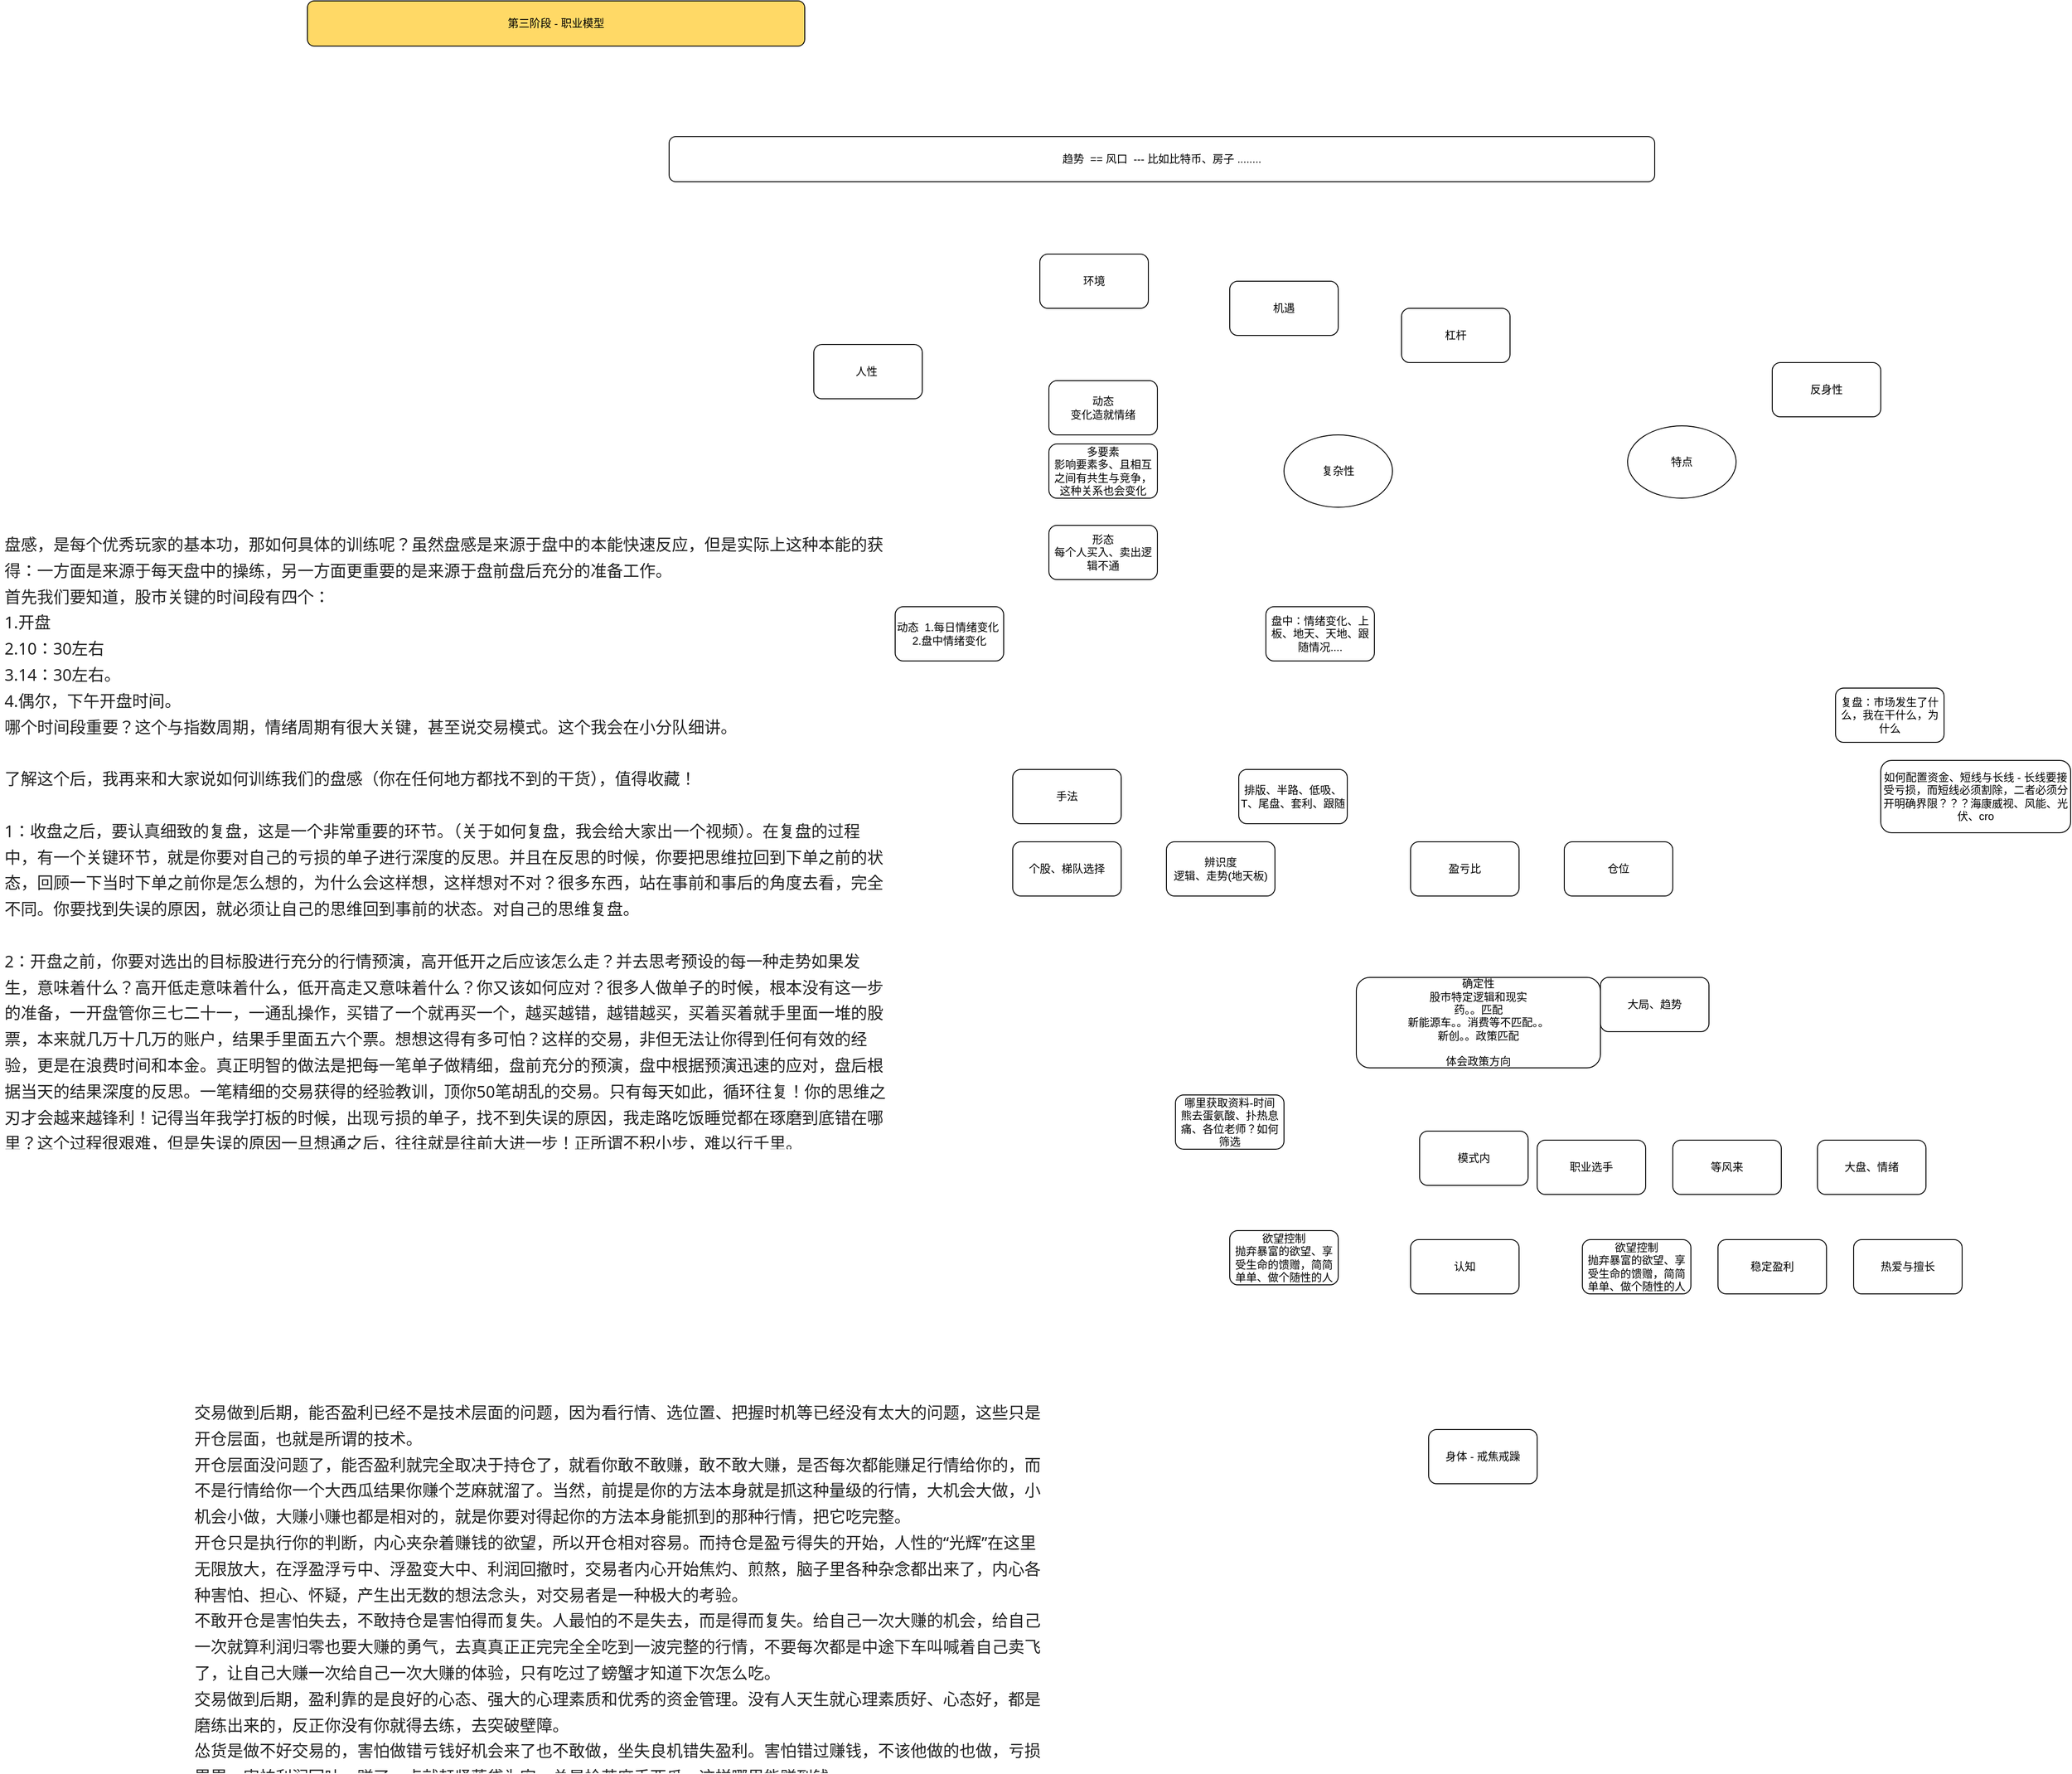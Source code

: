 <mxfile version="20.6.0" type="github">
  <diagram id="RXXUCTKQwMakJlzo57wv" name="第 1 页">
    <mxGraphModel dx="403022" dy="301455" grid="1" gridSize="10" guides="1" tooltips="1" connect="1" arrows="1" fold="1" page="1" pageScale="1" pageWidth="400000" pageHeight="300000" math="0" shadow="0">
      <root>
        <mxCell id="0" />
        <mxCell id="1" parent="0" />
        <mxCell id="KNFEzPkfdMRavhzlrTzj-1" value="复杂性" style="ellipse;whiteSpace=wrap;html=1;" vertex="1" parent="1">
          <mxGeometry x="810" y="300" width="120" height="80" as="geometry" />
        </mxCell>
        <mxCell id="KNFEzPkfdMRavhzlrTzj-2" value="人性&amp;nbsp;" style="rounded=1;whiteSpace=wrap;html=1;" vertex="1" parent="1">
          <mxGeometry x="290" y="200" width="120" height="60" as="geometry" />
        </mxCell>
        <mxCell id="KNFEzPkfdMRavhzlrTzj-3" value="多要素&lt;br&gt;影响要素多、且相互之间有共生与竞争，这种关系也会变化" style="rounded=1;whiteSpace=wrap;html=1;" vertex="1" parent="1">
          <mxGeometry x="550" y="310" width="120" height="60" as="geometry" />
        </mxCell>
        <mxCell id="KNFEzPkfdMRavhzlrTzj-4" value="形态&lt;br&gt;每个人买入、卖出逻辑不通" style="rounded=1;whiteSpace=wrap;html=1;" vertex="1" parent="1">
          <mxGeometry x="550" y="400" width="120" height="60" as="geometry" />
        </mxCell>
        <mxCell id="KNFEzPkfdMRavhzlrTzj-5" value="特点" style="ellipse;whiteSpace=wrap;html=1;" vertex="1" parent="1">
          <mxGeometry x="1190" y="290" width="120" height="80" as="geometry" />
        </mxCell>
        <mxCell id="KNFEzPkfdMRavhzlrTzj-6" value="反身性" style="rounded=1;whiteSpace=wrap;html=1;" vertex="1" parent="1">
          <mxGeometry x="1350" y="220" width="120" height="60" as="geometry" />
        </mxCell>
        <mxCell id="KNFEzPkfdMRavhzlrTzj-7" value="动态&lt;br&gt;变化造就情绪" style="rounded=1;whiteSpace=wrap;html=1;" vertex="1" parent="1">
          <mxGeometry x="550" y="240" width="120" height="60" as="geometry" />
        </mxCell>
        <mxCell id="KNFEzPkfdMRavhzlrTzj-8" value="环境" style="rounded=1;whiteSpace=wrap;html=1;" vertex="1" parent="1">
          <mxGeometry x="540" y="100" width="120" height="60" as="geometry" />
        </mxCell>
        <mxCell id="KNFEzPkfdMRavhzlrTzj-9" value="大局、趋势" style="rounded=1;whiteSpace=wrap;html=1;" vertex="1" parent="1">
          <mxGeometry x="1160" y="900" width="120" height="60" as="geometry" />
        </mxCell>
        <mxCell id="KNFEzPkfdMRavhzlrTzj-10" value="模式内" style="rounded=1;whiteSpace=wrap;html=1;" vertex="1" parent="1">
          <mxGeometry x="960" y="1070" width="120" height="60" as="geometry" />
        </mxCell>
        <mxCell id="KNFEzPkfdMRavhzlrTzj-11" value="确定性&lt;br&gt;&lt;div&gt;股市特定逻辑和现实&lt;/div&gt;&lt;div&gt;药。。匹配&lt;/div&gt;&lt;div&gt;新能源车。。消费等不匹配。。&lt;/div&gt;&lt;div&gt;新创。。政策匹配&lt;/div&gt;&lt;div&gt;&lt;br&gt;&lt;/div&gt;&lt;div&gt;体会政策方向&lt;/div&gt;" style="rounded=1;whiteSpace=wrap;html=1;" vertex="1" parent="1">
          <mxGeometry x="890" y="900" width="270" height="100" as="geometry" />
        </mxCell>
        <mxCell id="KNFEzPkfdMRavhzlrTzj-12" value="仓位" style="rounded=1;whiteSpace=wrap;html=1;" vertex="1" parent="1">
          <mxGeometry x="1120" y="750" width="120" height="60" as="geometry" />
        </mxCell>
        <mxCell id="KNFEzPkfdMRavhzlrTzj-14" value="辨识度&lt;br&gt;逻辑、走势(地天板)" style="rounded=1;whiteSpace=wrap;html=1;" vertex="1" parent="1">
          <mxGeometry x="680" y="750" width="120" height="60" as="geometry" />
        </mxCell>
        <mxCell id="KNFEzPkfdMRavhzlrTzj-15" value="盈亏比" style="rounded=1;whiteSpace=wrap;html=1;" vertex="1" parent="1">
          <mxGeometry x="950" y="750" width="120" height="60" as="geometry" />
        </mxCell>
        <mxCell id="KNFEzPkfdMRavhzlrTzj-16" value="欲望控制&lt;br&gt;抛弃暴富的欲望、享受生命的馈赠，简简单单、做个随性的人" style="rounded=1;whiteSpace=wrap;html=1;" vertex="1" parent="1">
          <mxGeometry x="1140" y="1190" width="120" height="60" as="geometry" />
        </mxCell>
        <mxCell id="KNFEzPkfdMRavhzlrTzj-17" value="稳定盈利" style="rounded=1;whiteSpace=wrap;html=1;" vertex="1" parent="1">
          <mxGeometry x="1290" y="1190" width="120" height="60" as="geometry" />
        </mxCell>
        <mxCell id="KNFEzPkfdMRavhzlrTzj-19" value="&lt;h1&gt;&lt;span style=&quot;color: rgb(34, 34, 34); font-family: system-ui, -apple-system, &amp;quot;Segoe UI&amp;quot;, Rototo, Helvetica, Arial, sans-serif; font-size: 18px; font-weight: 400; background-color: rgb(255, 255, 255);&quot;&gt;盘感，是每个优秀玩家的基本功，那如何具体的训练呢？虽然盘感是来源于盘中的本能快速反应，但是实际上这种本能的获得：一方面是来源于每天盘中的操练，另一方面更重要的是来源于盘前盘后充分的准备工作。&lt;/span&gt;&lt;br style=&quot;box-sizing: border-box; color: rgb(34, 34, 34); font-family: system-ui, -apple-system, &amp;quot;Segoe UI&amp;quot;, Rototo, Helvetica, Arial, sans-serif; font-size: 18px; font-weight: 400; background-color: rgb(255, 255, 255);&quot;&gt;&lt;span style=&quot;color: rgb(34, 34, 34); font-family: system-ui, -apple-system, &amp;quot;Segoe UI&amp;quot;, Rototo, Helvetica, Arial, sans-serif; font-size: 18px; font-weight: 400; background-color: rgb(255, 255, 255);&quot;&gt;首先我们要知道，股市关键的时间段有四个：&lt;/span&gt;&lt;br style=&quot;box-sizing: border-box; color: rgb(34, 34, 34); font-family: system-ui, -apple-system, &amp;quot;Segoe UI&amp;quot;, Rototo, Helvetica, Arial, sans-serif; font-size: 18px; font-weight: 400; background-color: rgb(255, 255, 255);&quot;&gt;&lt;span style=&quot;color: rgb(34, 34, 34); font-family: system-ui, -apple-system, &amp;quot;Segoe UI&amp;quot;, Rototo, Helvetica, Arial, sans-serif; font-size: 18px; font-weight: 400; background-color: rgb(255, 255, 255);&quot;&gt;1.开盘&lt;/span&gt;&lt;br style=&quot;box-sizing: border-box; color: rgb(34, 34, 34); font-family: system-ui, -apple-system, &amp;quot;Segoe UI&amp;quot;, Rototo, Helvetica, Arial, sans-serif; font-size: 18px; font-weight: 400; background-color: rgb(255, 255, 255);&quot;&gt;&lt;span style=&quot;color: rgb(34, 34, 34); font-family: system-ui, -apple-system, &amp;quot;Segoe UI&amp;quot;, Rototo, Helvetica, Arial, sans-serif; font-size: 18px; font-weight: 400; background-color: rgb(255, 255, 255);&quot;&gt;2.10：30左右&lt;/span&gt;&lt;br style=&quot;box-sizing: border-box; color: rgb(34, 34, 34); font-family: system-ui, -apple-system, &amp;quot;Segoe UI&amp;quot;, Rototo, Helvetica, Arial, sans-serif; font-size: 18px; font-weight: 400; background-color: rgb(255, 255, 255);&quot;&gt;&lt;span style=&quot;color: rgb(34, 34, 34); font-family: system-ui, -apple-system, &amp;quot;Segoe UI&amp;quot;, Rototo, Helvetica, Arial, sans-serif; font-size: 18px; font-weight: 400; background-color: rgb(255, 255, 255);&quot;&gt;3.14：30左右。&lt;/span&gt;&lt;br style=&quot;box-sizing: border-box; color: rgb(34, 34, 34); font-family: system-ui, -apple-system, &amp;quot;Segoe UI&amp;quot;, Rototo, Helvetica, Arial, sans-serif; font-size: 18px; font-weight: 400; background-color: rgb(255, 255, 255);&quot;&gt;&lt;span style=&quot;color: rgb(34, 34, 34); font-family: system-ui, -apple-system, &amp;quot;Segoe UI&amp;quot;, Rototo, Helvetica, Arial, sans-serif; font-size: 18px; font-weight: 400; background-color: rgb(255, 255, 255);&quot;&gt;4.偶尔，下午开盘时间。&lt;/span&gt;&lt;br style=&quot;box-sizing: border-box; color: rgb(34, 34, 34); font-family: system-ui, -apple-system, &amp;quot;Segoe UI&amp;quot;, Rototo, Helvetica, Arial, sans-serif; font-size: 18px; font-weight: 400; background-color: rgb(255, 255, 255);&quot;&gt;&lt;span style=&quot;color: rgb(34, 34, 34); font-family: system-ui, -apple-system, &amp;quot;Segoe UI&amp;quot;, Rototo, Helvetica, Arial, sans-serif; font-size: 18px; font-weight: 400; background-color: rgb(255, 255, 255);&quot;&gt;哪个时间段重要？这个与指数周期，情绪周期有很大关键，甚至说交易模式。这个我会在小分队细讲。&lt;/span&gt;&lt;br style=&quot;box-sizing: border-box; color: rgb(34, 34, 34); font-family: system-ui, -apple-system, &amp;quot;Segoe UI&amp;quot;, Rototo, Helvetica, Arial, sans-serif; font-size: 18px; font-weight: 400; background-color: rgb(255, 255, 255);&quot;&gt;&lt;br style=&quot;box-sizing: border-box; color: rgb(34, 34, 34); font-family: system-ui, -apple-system, &amp;quot;Segoe UI&amp;quot;, Rototo, Helvetica, Arial, sans-serif; font-size: 18px; font-weight: 400; background-color: rgb(255, 255, 255);&quot;&gt;&lt;span style=&quot;color: rgb(34, 34, 34); font-family: system-ui, -apple-system, &amp;quot;Segoe UI&amp;quot;, Rototo, Helvetica, Arial, sans-serif; font-size: 18px; font-weight: 400; background-color: rgb(255, 255, 255);&quot;&gt;了解这个后，我再来和大家说如何训练我们的盘感（你在任何地方都找不到的干货），值得收藏！&lt;/span&gt;&lt;br style=&quot;box-sizing: border-box; color: rgb(34, 34, 34); font-family: system-ui, -apple-system, &amp;quot;Segoe UI&amp;quot;, Rototo, Helvetica, Arial, sans-serif; font-size: 18px; font-weight: 400; background-color: rgb(255, 255, 255);&quot;&gt;&lt;br style=&quot;box-sizing: border-box; color: rgb(34, 34, 34); font-family: system-ui, -apple-system, &amp;quot;Segoe UI&amp;quot;, Rototo, Helvetica, Arial, sans-serif; font-size: 18px; font-weight: 400; background-color: rgb(255, 255, 255);&quot;&gt;&lt;span style=&quot;color: rgb(34, 34, 34); font-family: system-ui, -apple-system, &amp;quot;Segoe UI&amp;quot;, Rototo, Helvetica, Arial, sans-serif; font-size: 18px; font-weight: 400; background-color: rgb(255, 255, 255);&quot;&gt; 1：收盘之后，要认真细致的复盘，这是一个非常重要的环节。（关于如何复盘，我会给大家出一个视频）。在复盘的过程中，有一个关键环节，就是你要对自己的亏损的单子进行深度的反思。并且在反思的时候，你要把思维拉回到下单之前的状态，回顾一下当时下单之前你是怎么想的，为什么会这样想，这样想对不对？很多东西，站在事前和事后的角度去看，完全不同。你要找到失误的原因，就必须让自己的思维回到事前的状态。对自己的思维复盘。&lt;/span&gt;&lt;br style=&quot;box-sizing: border-box; color: rgb(34, 34, 34); font-family: system-ui, -apple-system, &amp;quot;Segoe UI&amp;quot;, Rototo, Helvetica, Arial, sans-serif; font-size: 18px; font-weight: 400; background-color: rgb(255, 255, 255);&quot;&gt;&lt;br style=&quot;box-sizing: border-box; color: rgb(34, 34, 34); font-family: system-ui, -apple-system, &amp;quot;Segoe UI&amp;quot;, Rototo, Helvetica, Arial, sans-serif; font-size: 18px; font-weight: 400; background-color: rgb(255, 255, 255);&quot;&gt;&lt;span style=&quot;color: rgb(34, 34, 34); font-family: system-ui, -apple-system, &amp;quot;Segoe UI&amp;quot;, Rototo, Helvetica, Arial, sans-serif; font-size: 18px; font-weight: 400; background-color: rgb(255, 255, 255);&quot;&gt;2：开盘之前，你要对选出的目标股进行充分的行情预演，高开低开之后应该怎么走？并去思考预设的每一种走势如果发生，意味着什么？高开低走意味着什么，低开高走又意味着什么？你又该如何应对？很多人做单子的时候，根本没有这一步的准备，一开盘管你三七二十一，一通乱操作，买错了一个就再买一个，越买越错，越错越买，买着买着就手里面一堆的股票，本来就几万十几万的账户，结果手里面五六个票。想想这得有多可怕？这样的交易，非但无法让你得到任何有效的经验，更是在浪费时间和本金。真正明智的做法是把每一笔单子做精细，盘前充分的预演，盘中根据预演迅速的应对，盘后根据当天的结果深度的反思。一笔精细的交易获得的经验教训，顶你50笔胡乱的交易。只有每天如此，循环往复！你的思维之刃才会越来越锋利！记得当年我学打板的时候，出现亏损的单子，找不到失误的原因，我走路吃饭睡觉都在琢磨到底错在哪里？这个过程很艰难，但是失误的原因一旦想通之后，往往就是往前大进一步！正所谓不积小步，难以行千里。&lt;/span&gt;&lt;br style=&quot;box-sizing: border-box; color: rgb(34, 34, 34); font-family: system-ui, -apple-system, &amp;quot;Segoe UI&amp;quot;, Rototo, Helvetica, Arial, sans-serif; font-size: 18px; font-weight: 400; background-color: rgb(255, 255, 255);&quot;&gt;&lt;br style=&quot;box-sizing: border-box; color: rgb(34, 34, 34); font-family: system-ui, -apple-system, &amp;quot;Segoe UI&amp;quot;, Rototo, Helvetica, Arial, sans-serif; font-size: 18px; font-weight: 400; background-color: rgb(255, 255, 255);&quot;&gt;&lt;span style=&quot;color: rgb(34, 34, 34); font-family: system-ui, -apple-system, &amp;quot;Segoe UI&amp;quot;, Rototo, Helvetica, Arial, sans-serif; font-size: 18px; font-weight: 400; background-color: rgb(255, 255, 255);&quot;&gt;3：再来说盘中的应对，如果盘中的走势，正好是你盘前预演的走势，那么果断出击，不要怕出错，就是要敢于犯错。错了再进入盘后反思的流程，找到错的原因。如果盘中的变化，是你之前根本就没有想到的呢？如果是你还没有买进，那么就先看懂这种变化，如果看不懂，就不要动，不要急于进场，局势你都没看懂就杀进去？行情在涨，但是你没看懂，就说明这个上涨和你没关系，这钱不是你该赚的。只做自己能看懂的交易，这是一个基本的原则！如果你头一天已经买了，今天你手里个股的盘面变化，完全超出你的预期，无论这种变化对你是有利还是不利，除非你能迅速的明白这种变化的原因，不然你就要做好随时离场的准备，迅速的做好应对的计划。只有可控的交易才是正确的交易，一切不可控的变化发生的时候，你要做的就是先跳出来想明白，想明白了再进场。&lt;/span&gt;&lt;br&gt;&lt;/h1&gt;" style="text;html=1;strokeColor=none;fillColor=none;spacing=5;spacingTop=-20;whiteSpace=wrap;overflow=hidden;rounded=0;" vertex="1" parent="1">
          <mxGeometry x="-610" y="400" width="990" height="690" as="geometry" />
        </mxCell>
        <mxCell id="KNFEzPkfdMRavhzlrTzj-20" value="&lt;h1&gt;&lt;span style=&quot;color: rgb(34, 34, 34); font-family: system-ui, -apple-system, &amp;quot;Segoe UI&amp;quot;, Rototo, Helvetica, Arial, sans-serif; font-size: 18px; font-weight: 400; background-color: rgb(255, 255, 255);&quot;&gt;交易做到后期，能否盈利已经不是技术层面的问题，因为看行情、选位置、把握时机等已经没有太大的问题，这些只是开仓层面，也就是所谓的技术。&lt;/span&gt;&lt;br style=&quot;box-sizing: border-box; color: rgb(34, 34, 34); font-family: system-ui, -apple-system, &amp;quot;Segoe UI&amp;quot;, Rototo, Helvetica, Arial, sans-serif; font-size: 18px; font-weight: 400; background-color: rgb(255, 255, 255);&quot;&gt;&lt;span style=&quot;color: rgb(34, 34, 34); font-family: system-ui, -apple-system, &amp;quot;Segoe UI&amp;quot;, Rototo, Helvetica, Arial, sans-serif; font-size: 18px; font-weight: 400; background-color: rgb(255, 255, 255);&quot;&gt;开仓层面没问题了，能否盈利就完全取决于持仓了，就看你敢不敢赚，敢不敢大赚，是否每次都能赚足行情给你的，而不是行情给你一个大西瓜结果你赚个芝麻就溜了。当然，前提是你的方法本身就是抓这种量级的行情，大机会大做，小机会小做，大赚小赚也都是相对的，就是你要对得起你的方法本身能抓到的那种行情，把它吃完整。&lt;/span&gt;&lt;br style=&quot;box-sizing: border-box; color: rgb(34, 34, 34); font-family: system-ui, -apple-system, &amp;quot;Segoe UI&amp;quot;, Rototo, Helvetica, Arial, sans-serif; font-size: 18px; font-weight: 400; background-color: rgb(255, 255, 255);&quot;&gt;&lt;span style=&quot;color: rgb(34, 34, 34); font-family: system-ui, -apple-system, &amp;quot;Segoe UI&amp;quot;, Rototo, Helvetica, Arial, sans-serif; font-size: 18px; font-weight: 400; background-color: rgb(255, 255, 255);&quot;&gt;开仓只是执行你的判断，内心夹杂着赚钱的欲望，所以开仓相对容易。而持仓是盈亏得失的开始，人性的“光辉”在这里无限放大，在浮盈浮亏中、浮盈变大中、利润回撤时，交易者内心开始焦灼、煎熬，脑子里各种杂念都出来了，内心各种害怕、担心、怀疑，产生出无数的想法念头，对交易者是一种极大的考验。&lt;/span&gt;&lt;br style=&quot;box-sizing: border-box; color: rgb(34, 34, 34); font-family: system-ui, -apple-system, &amp;quot;Segoe UI&amp;quot;, Rototo, Helvetica, Arial, sans-serif; font-size: 18px; font-weight: 400; background-color: rgb(255, 255, 255);&quot;&gt;&lt;span style=&quot;color: rgb(34, 34, 34); font-family: system-ui, -apple-system, &amp;quot;Segoe UI&amp;quot;, Rototo, Helvetica, Arial, sans-serif; font-size: 18px; font-weight: 400; background-color: rgb(255, 255, 255);&quot;&gt;不敢开仓是害怕失去，不敢持仓是害怕得而复失。人最怕的不是失去，而是得而复失。给自己一次大赚的机会，给自己一次就算利润归零也要大赚的勇气，去真真正正完完全全吃到一波完整的行情，不要每次都是中途下车叫喊着自己卖飞了，让自己大赚一次给自己一次大赚的体验，只有吃过了螃蟹才知道下次怎么吃。&lt;/span&gt;&lt;br style=&quot;box-sizing: border-box; color: rgb(34, 34, 34); font-family: system-ui, -apple-system, &amp;quot;Segoe UI&amp;quot;, Rototo, Helvetica, Arial, sans-serif; font-size: 18px; font-weight: 400; background-color: rgb(255, 255, 255);&quot;&gt;&lt;span style=&quot;color: rgb(34, 34, 34); font-family: system-ui, -apple-system, &amp;quot;Segoe UI&amp;quot;, Rototo, Helvetica, Arial, sans-serif; font-size: 18px; font-weight: 400; background-color: rgb(255, 255, 255);&quot;&gt;交易做到后期，盈利靠的是良好的心态、强大的心理素质和优秀的资金管理。没有人天生就心理素质好、心态好，都是磨练出来的，反正你没有你就得去练，去突破壁障。&lt;/span&gt;&lt;br style=&quot;box-sizing: border-box; color: rgb(34, 34, 34); font-family: system-ui, -apple-system, &amp;quot;Segoe UI&amp;quot;, Rototo, Helvetica, Arial, sans-serif; font-size: 18px; font-weight: 400; background-color: rgb(255, 255, 255);&quot;&gt;&lt;span style=&quot;color: rgb(34, 34, 34); font-family: system-ui, -apple-system, &amp;quot;Segoe UI&amp;quot;, Rototo, Helvetica, Arial, sans-serif; font-size: 18px; font-weight: 400; background-color: rgb(255, 255, 255);&quot;&gt;怂货是做不好交易的，害怕做错亏钱好机会来了也不敢做，坐失良机错失盈利。害怕错过赚钱，不该他做的也做，亏损累累。害怕利润回吐，赚了一点就赶紧落袋为安，总是捡芝麻丢西瓜。这样哪里能赚到钱。&lt;/span&gt;&lt;br style=&quot;box-sizing: border-box; color: rgb(34, 34, 34); font-family: system-ui, -apple-system, &amp;quot;Segoe UI&amp;quot;, Rototo, Helvetica, Arial, sans-serif; font-size: 18px; font-weight: 400; background-color: rgb(255, 255, 255);&quot;&gt;&lt;span style=&quot;color: rgb(34, 34, 34); font-family: system-ui, -apple-system, &amp;quot;Segoe UI&amp;quot;, Rototo, Helvetica, Arial, sans-serif; font-size: 18px; font-weight: 400; background-color: rgb(255, 255, 255);&quot;&gt;要做一个洒脱的勇者，勇不是鲁莽。&lt;/span&gt;&lt;br style=&quot;box-sizing: border-box; color: rgb(34, 34, 34); font-family: system-ui, -apple-system, &amp;quot;Segoe UI&amp;quot;, Rototo, Helvetica, Arial, sans-serif; font-size: 18px; font-weight: 400; background-color: rgb(255, 255, 255);&quot;&gt;&lt;span style=&quot;color: rgb(34, 34, 34); font-family: system-ui, -apple-system, &amp;quot;Segoe UI&amp;quot;, Rototo, Helvetica, Arial, sans-serif; font-size: 18px; font-weight: 400; background-color: rgb(255, 255, 255);&quot;&gt;该做的敢于去做（这是勇），亏了就亏了吧没什么（这是洒脱）。&lt;/span&gt;&lt;br style=&quot;box-sizing: border-box; color: rgb(34, 34, 34); font-family: system-ui, -apple-system, &amp;quot;Segoe UI&amp;quot;, Rototo, Helvetica, Arial, sans-serif; font-size: 18px; font-weight: 400; background-color: rgb(255, 255, 255);&quot;&gt;&lt;span style=&quot;color: rgb(34, 34, 34); font-family: system-ui, -apple-system, &amp;quot;Segoe UI&amp;quot;, Rototo, Helvetica, Arial, sans-serif; font-size: 18px; font-weight: 400; background-color: rgb(255, 255, 255);&quot;&gt;不该做的敢于错过（这是勇），不该自己赚的错过就错过吧（这是洒脱）。&lt;/span&gt;&lt;br style=&quot;box-sizing: border-box; color: rgb(34, 34, 34); font-family: system-ui, -apple-system, &amp;quot;Segoe UI&amp;quot;, Rototo, Helvetica, Arial, sans-serif; font-size: 18px; font-weight: 400; background-color: rgb(255, 255, 255);&quot;&gt;&lt;span style=&quot;color: rgb(34, 34, 34); font-family: system-ui, -apple-system, &amp;quot;Segoe UI&amp;quot;, Rototo, Helvetica, Arial, sans-serif; font-size: 18px; font-weight: 400; background-color: rgb(255, 255, 255);&quot;&gt;敢于舍小利去博大利（这是勇），利润回吐了就回吐了吧（这是洒脱）。&lt;/span&gt;&lt;br style=&quot;box-sizing: border-box; color: rgb(34, 34, 34); font-family: system-ui, -apple-system, &amp;quot;Segoe UI&amp;quot;, Rototo, Helvetica, Arial, sans-serif; font-size: 18px; font-weight: 400; background-color: rgb(255, 255, 255);&quot;&gt;&lt;span style=&quot;color: rgb(34, 34, 34); font-family: system-ui, -apple-system, &amp;quot;Segoe UI&amp;quot;, Rototo, Helvetica, Arial, sans-serif; font-size: 18px; font-weight: 400; background-color: rgb(255, 255, 255);&quot;&gt;我接触到的能够盈利的期友，大多这种洒脱的性格，也发现他们做起交易来没一个怂的，机会来了都是大胆的干，做对了都敢大胆的赚。&lt;/span&gt;&lt;br style=&quot;box-sizing: border-box; color: rgb(34, 34, 34); font-family: system-ui, -apple-system, &amp;quot;Segoe UI&amp;quot;, Rototo, Helvetica, Arial, sans-serif; font-size: 18px; font-weight: 400; background-color: rgb(255, 255, 255);&quot;&gt;&lt;span style=&quot;color: rgb(34, 34, 34); font-family: system-ui, -apple-system, &amp;quot;Segoe UI&amp;quot;, Rototo, Helvetica, Arial, sans-serif; font-size: 18px; font-weight: 400; background-color: rgb(255, 255, 255);&quot;&gt;想想你为什么不能盈利？没机会的时候瞎做，遍体鳞伤，机会来了又不敢做了，做对了吧又不敢赚，那还怎么赚钱？&lt;/span&gt;&lt;br&gt;&lt;/h1&gt;" style="text;html=1;strokeColor=none;fillColor=none;spacing=5;spacingTop=-20;whiteSpace=wrap;overflow=hidden;rounded=0;" vertex="1" parent="1">
          <mxGeometry x="-400" y="1360" width="950" height="420" as="geometry" />
        </mxCell>
        <mxCell id="KNFEzPkfdMRavhzlrTzj-21" value="杠杆" style="rounded=1;whiteSpace=wrap;html=1;" vertex="1" parent="1">
          <mxGeometry x="940" y="160" width="120" height="60" as="geometry" />
        </mxCell>
        <mxCell id="KNFEzPkfdMRavhzlrTzj-22" value="机遇" style="rounded=1;whiteSpace=wrap;html=1;" vertex="1" parent="1">
          <mxGeometry x="750" y="130" width="120" height="60" as="geometry" />
        </mxCell>
        <mxCell id="KNFEzPkfdMRavhzlrTzj-23" value="趋势&amp;nbsp; == 风口&amp;nbsp; --- 比如比特币、房子 ........" style="rounded=1;whiteSpace=wrap;html=1;" vertex="1" parent="1">
          <mxGeometry x="130" y="-30" width="1090" height="50" as="geometry" />
        </mxCell>
        <mxCell id="KNFEzPkfdMRavhzlrTzj-26" value="认知" style="rounded=1;whiteSpace=wrap;html=1;" vertex="1" parent="1">
          <mxGeometry x="950" y="1190" width="120" height="60" as="geometry" />
        </mxCell>
        <mxCell id="KNFEzPkfdMRavhzlrTzj-27" value="哪里获取资料-时间&lt;br&gt;熊去蛋氨酸、扑热息痛、各位老师？如何筛选" style="rounded=1;whiteSpace=wrap;html=1;" vertex="1" parent="1">
          <mxGeometry x="690" y="1030" width="120" height="60" as="geometry" />
        </mxCell>
        <mxCell id="KNFEzPkfdMRavhzlrTzj-28" value="个股、梯队选择" style="rounded=1;whiteSpace=wrap;html=1;" vertex="1" parent="1">
          <mxGeometry x="510" y="750" width="120" height="60" as="geometry" />
        </mxCell>
        <mxCell id="KNFEzPkfdMRavhzlrTzj-29" value="手法" style="rounded=1;whiteSpace=wrap;html=1;" vertex="1" parent="1">
          <mxGeometry x="510" y="670" width="120" height="60" as="geometry" />
        </mxCell>
        <mxCell id="KNFEzPkfdMRavhzlrTzj-30" value="排版、半路、低吸、T、尾盘、套利、跟随" style="rounded=1;whiteSpace=wrap;html=1;" vertex="1" parent="1">
          <mxGeometry x="760" y="670" width="120" height="60" as="geometry" />
        </mxCell>
        <mxCell id="KNFEzPkfdMRavhzlrTzj-31" value="复盘：市场发生了什么，我在干什么，为什么" style="rounded=1;whiteSpace=wrap;html=1;" vertex="1" parent="1">
          <mxGeometry x="1420" y="580" width="120" height="60" as="geometry" />
        </mxCell>
        <mxCell id="KNFEzPkfdMRavhzlrTzj-32" value="欲望控制&lt;br&gt;抛弃暴富的欲望、享受生命的馈赠，简简单单、做个随性的人" style="rounded=1;whiteSpace=wrap;html=1;" vertex="1" parent="1">
          <mxGeometry x="750" y="1180" width="120" height="60" as="geometry" />
        </mxCell>
        <mxCell id="KNFEzPkfdMRavhzlrTzj-33" value="身体 - 戒焦戒躁" style="rounded=1;whiteSpace=wrap;html=1;" vertex="1" parent="1">
          <mxGeometry x="970" y="1400" width="120" height="60" as="geometry" />
        </mxCell>
        <mxCell id="KNFEzPkfdMRavhzlrTzj-34" value="热爱与擅长" style="rounded=1;whiteSpace=wrap;html=1;" vertex="1" parent="1">
          <mxGeometry x="1440" y="1190" width="120" height="60" as="geometry" />
        </mxCell>
        <mxCell id="KNFEzPkfdMRavhzlrTzj-35" value="职业选手" style="rounded=1;whiteSpace=wrap;html=1;" vertex="1" parent="1">
          <mxGeometry x="1090" y="1080" width="120" height="60" as="geometry" />
        </mxCell>
        <mxCell id="KNFEzPkfdMRavhzlrTzj-36" value="如何配置资金、短线与长线 - 长线要接受亏损，而短线必须割除，二者必须分开明确界限？？？海康威视、风能、光伏、cro" style="rounded=1;whiteSpace=wrap;html=1;" vertex="1" parent="1">
          <mxGeometry x="1470" y="660" width="210" height="80" as="geometry" />
        </mxCell>
        <mxCell id="KNFEzPkfdMRavhzlrTzj-37" value="盘中：情绪变化、上板、地天、天地、跟随情况...." style="rounded=1;whiteSpace=wrap;html=1;" vertex="1" parent="1">
          <mxGeometry x="790" y="490" width="120" height="60" as="geometry" />
        </mxCell>
        <mxCell id="KNFEzPkfdMRavhzlrTzj-38" value="第三阶段 - 职业模型" style="rounded=1;whiteSpace=wrap;html=1;fillColor=#FFD966;" vertex="1" parent="1">
          <mxGeometry x="-270" y="-180" width="550" height="50" as="geometry" />
        </mxCell>
        <mxCell id="KNFEzPkfdMRavhzlrTzj-39" value="动态&amp;nbsp; 1.每日情绪变化&amp;nbsp; 2.盘中情绪变化" style="rounded=1;whiteSpace=wrap;html=1;" vertex="1" parent="1">
          <mxGeometry x="380" y="490" width="120" height="60" as="geometry" />
        </mxCell>
        <mxCell id="KNFEzPkfdMRavhzlrTzj-40" value="等风来" style="rounded=1;whiteSpace=wrap;html=1;" vertex="1" parent="1">
          <mxGeometry x="1240" y="1080" width="120" height="60" as="geometry" />
        </mxCell>
        <mxCell id="KNFEzPkfdMRavhzlrTzj-41" value="大盘、情绪" style="rounded=1;whiteSpace=wrap;html=1;" vertex="1" parent="1">
          <mxGeometry x="1400" y="1080" width="120" height="60" as="geometry" />
        </mxCell>
      </root>
    </mxGraphModel>
  </diagram>
</mxfile>
